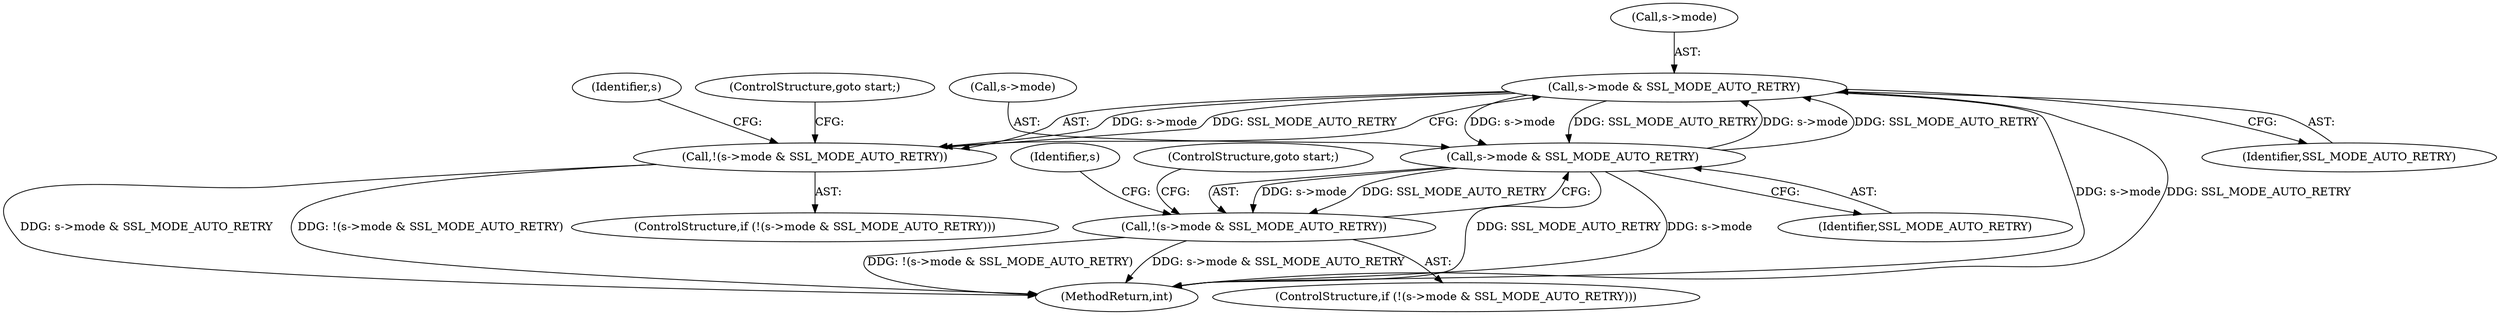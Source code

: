 digraph "0_openssl_103b171d8fc282ef435f8de9afbf7782e312961f_3@pointer" {
"1001556" [label="(Call,s->mode & SSL_MODE_AUTO_RETRY)"];
"1000992" [label="(Call,s->mode & SSL_MODE_AUTO_RETRY)"];
"1001556" [label="(Call,s->mode & SSL_MODE_AUTO_RETRY)"];
"1000991" [label="(Call,!(s->mode & SSL_MODE_AUTO_RETRY))"];
"1001555" [label="(Call,!(s->mode & SSL_MODE_AUTO_RETRY))"];
"1000991" [label="(Call,!(s->mode & SSL_MODE_AUTO_RETRY))"];
"1000993" [label="(Call,s->mode)"];
"1001003" [label="(Identifier,s)"];
"1001707" [label="(MethodReturn,int)"];
"1000992" [label="(Call,s->mode & SSL_MODE_AUTO_RETRY)"];
"1000990" [label="(ControlStructure,if (!(s->mode & SSL_MODE_AUTO_RETRY)))"];
"1001554" [label="(ControlStructure,if (!(s->mode & SSL_MODE_AUTO_RETRY)))"];
"1001567" [label="(Identifier,s)"];
"1000996" [label="(Identifier,SSL_MODE_AUTO_RETRY)"];
"1001026" [label="(ControlStructure,goto start;)"];
"1001557" [label="(Call,s->mode)"];
"1001560" [label="(Identifier,SSL_MODE_AUTO_RETRY)"];
"1001590" [label="(ControlStructure,goto start;)"];
"1001556" [label="(Call,s->mode & SSL_MODE_AUTO_RETRY)"];
"1001555" [label="(Call,!(s->mode & SSL_MODE_AUTO_RETRY))"];
"1001556" -> "1001555"  [label="AST: "];
"1001556" -> "1001560"  [label="CFG: "];
"1001557" -> "1001556"  [label="AST: "];
"1001560" -> "1001556"  [label="AST: "];
"1001555" -> "1001556"  [label="CFG: "];
"1001556" -> "1001707"  [label="DDG: s->mode"];
"1001556" -> "1001707"  [label="DDG: SSL_MODE_AUTO_RETRY"];
"1001556" -> "1000992"  [label="DDG: s->mode"];
"1001556" -> "1000992"  [label="DDG: SSL_MODE_AUTO_RETRY"];
"1001556" -> "1001555"  [label="DDG: s->mode"];
"1001556" -> "1001555"  [label="DDG: SSL_MODE_AUTO_RETRY"];
"1000992" -> "1001556"  [label="DDG: s->mode"];
"1000992" -> "1001556"  [label="DDG: SSL_MODE_AUTO_RETRY"];
"1000992" -> "1000991"  [label="AST: "];
"1000992" -> "1000996"  [label="CFG: "];
"1000993" -> "1000992"  [label="AST: "];
"1000996" -> "1000992"  [label="AST: "];
"1000991" -> "1000992"  [label="CFG: "];
"1000992" -> "1001707"  [label="DDG: SSL_MODE_AUTO_RETRY"];
"1000992" -> "1001707"  [label="DDG: s->mode"];
"1000992" -> "1000991"  [label="DDG: s->mode"];
"1000992" -> "1000991"  [label="DDG: SSL_MODE_AUTO_RETRY"];
"1000991" -> "1000990"  [label="AST: "];
"1001003" -> "1000991"  [label="CFG: "];
"1001026" -> "1000991"  [label="CFG: "];
"1000991" -> "1001707"  [label="DDG: !(s->mode & SSL_MODE_AUTO_RETRY)"];
"1000991" -> "1001707"  [label="DDG: s->mode & SSL_MODE_AUTO_RETRY"];
"1001555" -> "1001554"  [label="AST: "];
"1001567" -> "1001555"  [label="CFG: "];
"1001590" -> "1001555"  [label="CFG: "];
"1001555" -> "1001707"  [label="DDG: s->mode & SSL_MODE_AUTO_RETRY"];
"1001555" -> "1001707"  [label="DDG: !(s->mode & SSL_MODE_AUTO_RETRY)"];
}
